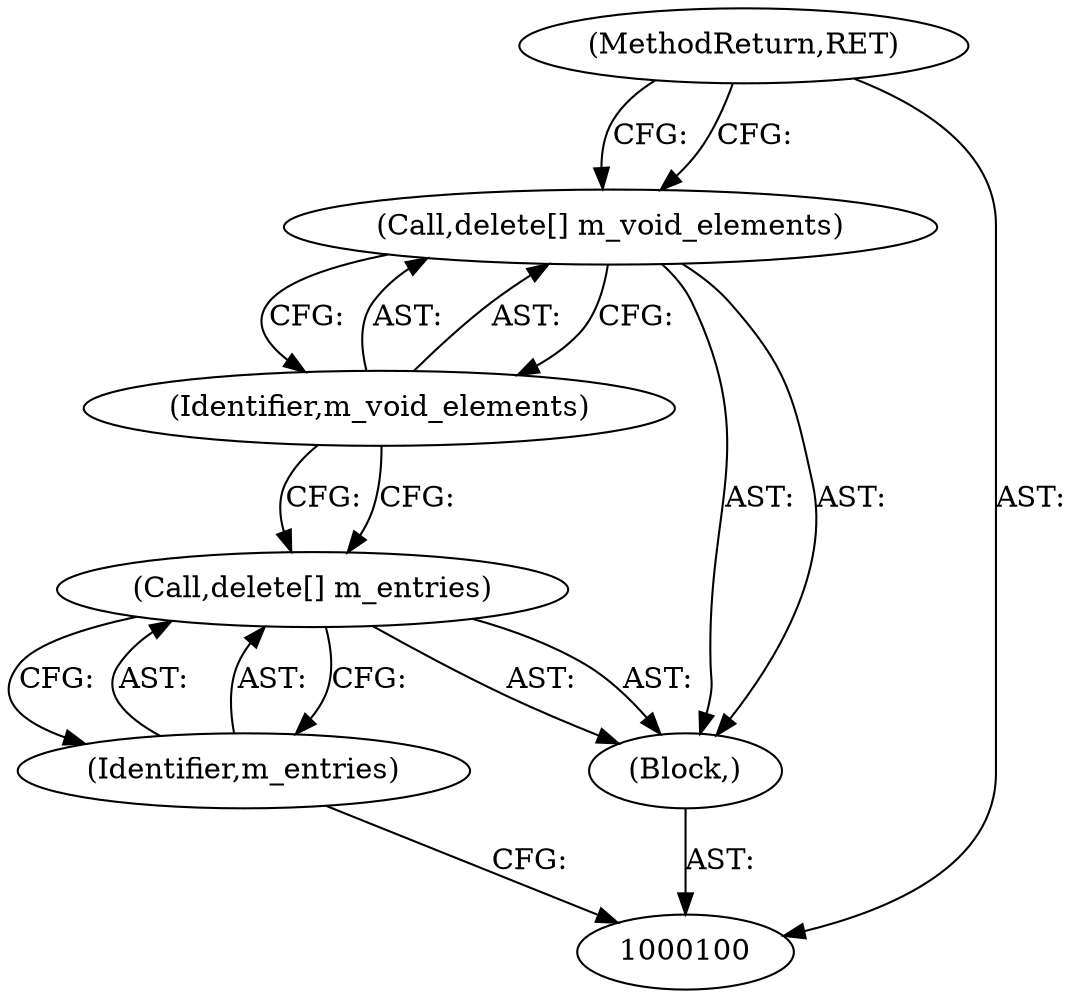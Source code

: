 digraph "0_Android_04839626ed859623901ebd3a5fd483982186b59d_231" {
"1000106" [label="(MethodReturn,RET)"];
"1000101" [label="(Block,)"];
"1000103" [label="(Identifier,m_entries)"];
"1000102" [label="(Call,delete[] m_entries)"];
"1000105" [label="(Identifier,m_void_elements)"];
"1000104" [label="(Call,delete[] m_void_elements)"];
"1000106" -> "1000100"  [label="AST: "];
"1000106" -> "1000104"  [label="CFG: "];
"1000101" -> "1000100"  [label="AST: "];
"1000102" -> "1000101"  [label="AST: "];
"1000104" -> "1000101"  [label="AST: "];
"1000103" -> "1000102"  [label="AST: "];
"1000103" -> "1000100"  [label="CFG: "];
"1000102" -> "1000103"  [label="CFG: "];
"1000102" -> "1000101"  [label="AST: "];
"1000102" -> "1000103"  [label="CFG: "];
"1000103" -> "1000102"  [label="AST: "];
"1000105" -> "1000102"  [label="CFG: "];
"1000105" -> "1000104"  [label="AST: "];
"1000105" -> "1000102"  [label="CFG: "];
"1000104" -> "1000105"  [label="CFG: "];
"1000104" -> "1000101"  [label="AST: "];
"1000104" -> "1000105"  [label="CFG: "];
"1000105" -> "1000104"  [label="AST: "];
"1000106" -> "1000104"  [label="CFG: "];
}
